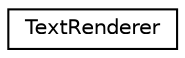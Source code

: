 digraph "Graphical Class Hierarchy"
{
 // LATEX_PDF_SIZE
  edge [fontname="Helvetica",fontsize="10",labelfontname="Helvetica",labelfontsize="10"];
  node [fontname="Helvetica",fontsize="10",shape=record];
  rankdir="LR";
  Node0 [label="TextRenderer",height=0.2,width=0.4,color="black", fillcolor="white", style="filled",URL="$class_text_renderer.html",tooltip=" "];
}
